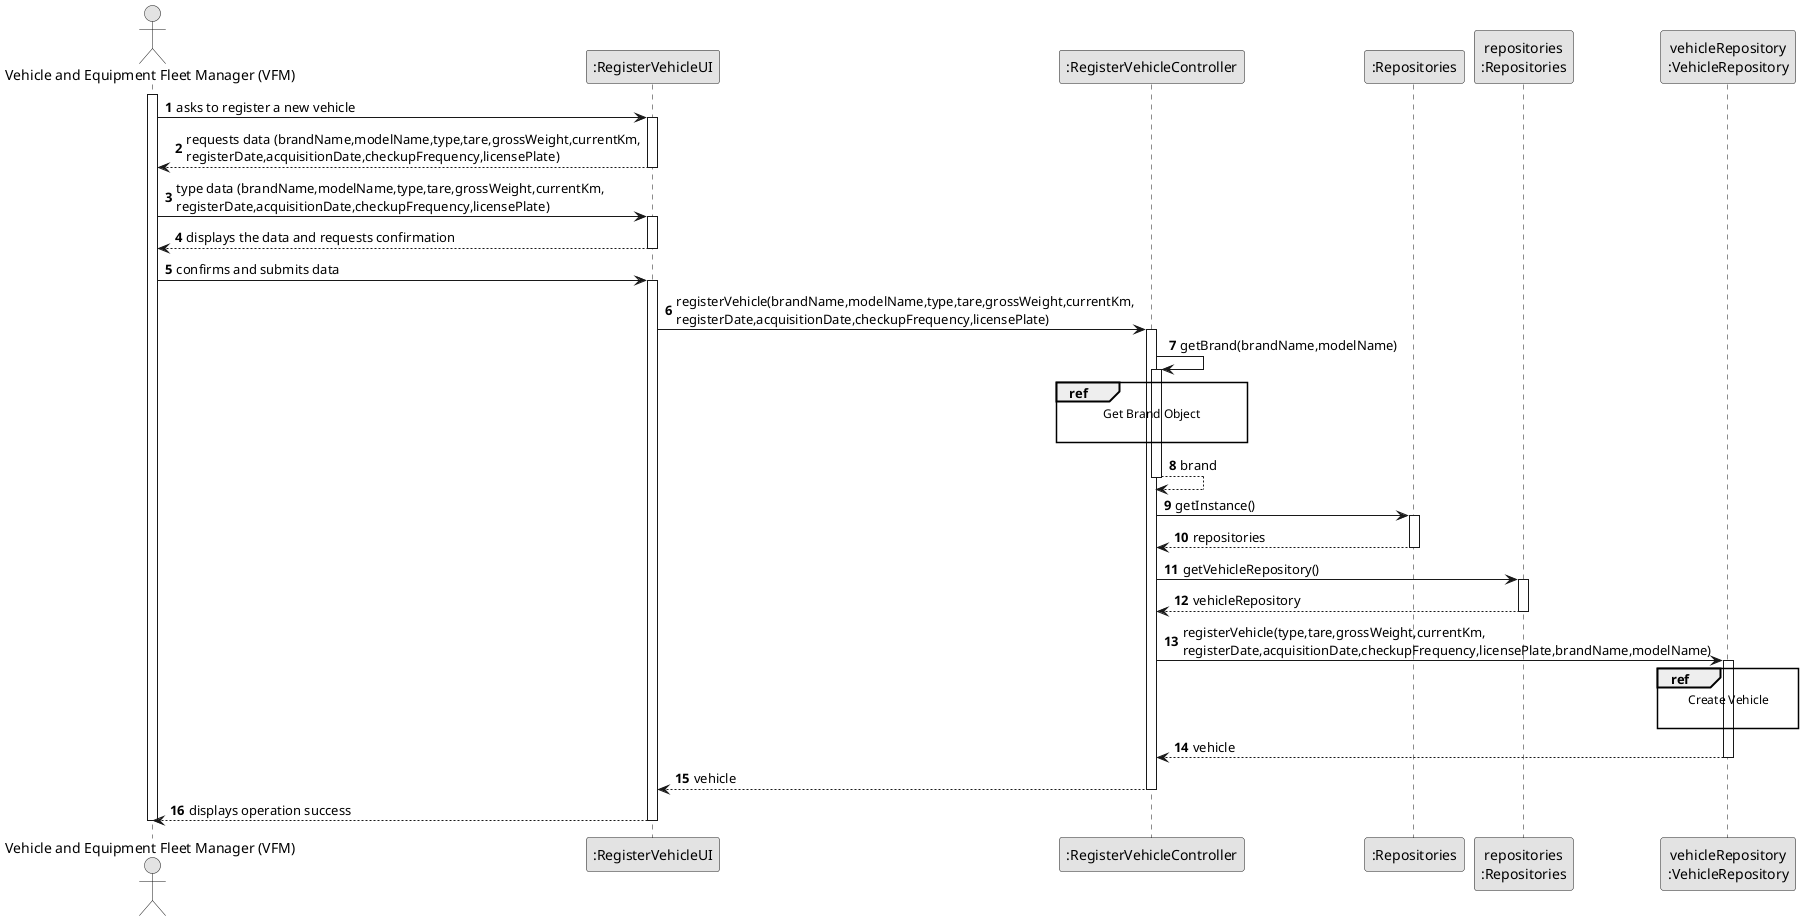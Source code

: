 @startuml
skinparam monochrome true
skinparam packageStyle rectangle
skinparam shadowing false

autonumber

'hide footbox
actor "Vehicle and Equipment Fleet Manager (VFM)" as VFM
participant ":RegisterVehicleUI" as UI
participant ":RegisterVehicleController" as CTRL
participant ":Repositories" as RepositorySingleton
participant "repositories\n:Repositories" as PLAT
participant "vehicleRepository\n:VehicleRepository" as VR

activate VFM

        VFM -> UI : asks to register a new vehicle
    activate UI

        UI --> VFM : requests data (brandName,modelName,type,tare,grossWeight,currentKm,\nregisterDate,acquisitionDate,checkupFrequency,licensePlate)
    deactivate UI

        VFM->UI: type data (brandName,modelName,type,tare,grossWeight,currentKm,\nregisterDate,acquisitionDate,checkupFrequency,licensePlate)

    activate UI

        UI --> VFM : displays the data and requests confirmation

    deactivate UI

        VFM -> UI : confirms and submits data
            activate UI

        UI -> CTRL : registerVehicle(brandName,modelName,type,tare,grossWeight,currentKm,\nregisterDate,acquisitionDate,checkupFrequency,licensePlate)

            activate CTRL

             CTRL -> CTRL : getBrand(brandName,modelName)
            activate CTRL

                ref over CTRL
                    Get Brand Object

                end ref

                CTRL --> CTRL : brand
            deactivate CTRL

                    CTRL -> RepositorySingleton : getInstance()
                                    activate RepositorySingleton

                                        RepositorySingleton --> CTRL: repositories
                                    deactivate RepositorySingleton

                                    CTRL -> PLAT: getVehicleRepository()
                                    activate PLAT

                                    PLAT --> CTRL: vehicleRepository
                                    deactivate PLAT



                CTRL -> VR : registerVehicle(type,tare,grossWeight,currentKm,\nregisterDate,acquisitionDate,checkupFrequency,licensePlate,brandName,modelName)

            activate VR

                        ref over VR
                            Create Vehicle

                        end ref
            VR --> CTRL : vehicle

            deactivate VR

            CTRL --> UI: vehicle
        deactivate CTRL

        UI --> VFM : displays operation success
    deactivate UI

deactivate VFM

@enduml